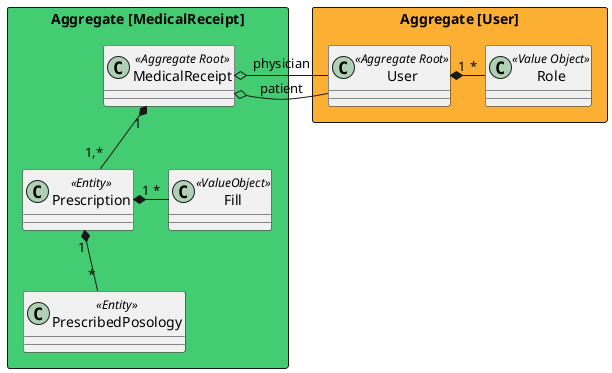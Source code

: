 @startuml

@startuml "dm_it2_global"

    package "Aggregate [MedicalReceipt]" <<rectangle>> #43CC72 {

        class MedicalReceipt <<Aggregate Root>>
        class Prescription <<Entity>>
        class PrescribedPosology <<Entity>>
        class Fill <<ValueObject>>

        ' Relations
        MedicalReceipt "1" *-- "1,*" Prescription
        Prescription "1" *-- "*" PrescribedPosology
        Prescription "1" *- "*" Fill
    }

    package "Aggregate [User]" <<rectangle>> #fbb034 {

            class User <<Aggregate Root>>
            class Role <<Value Object>>

            ' Relations
            MedicalReceipt o- User : patient
            MedicalReceipt o- User : physician
            User "1" *- "*" Role
        }

@enduml